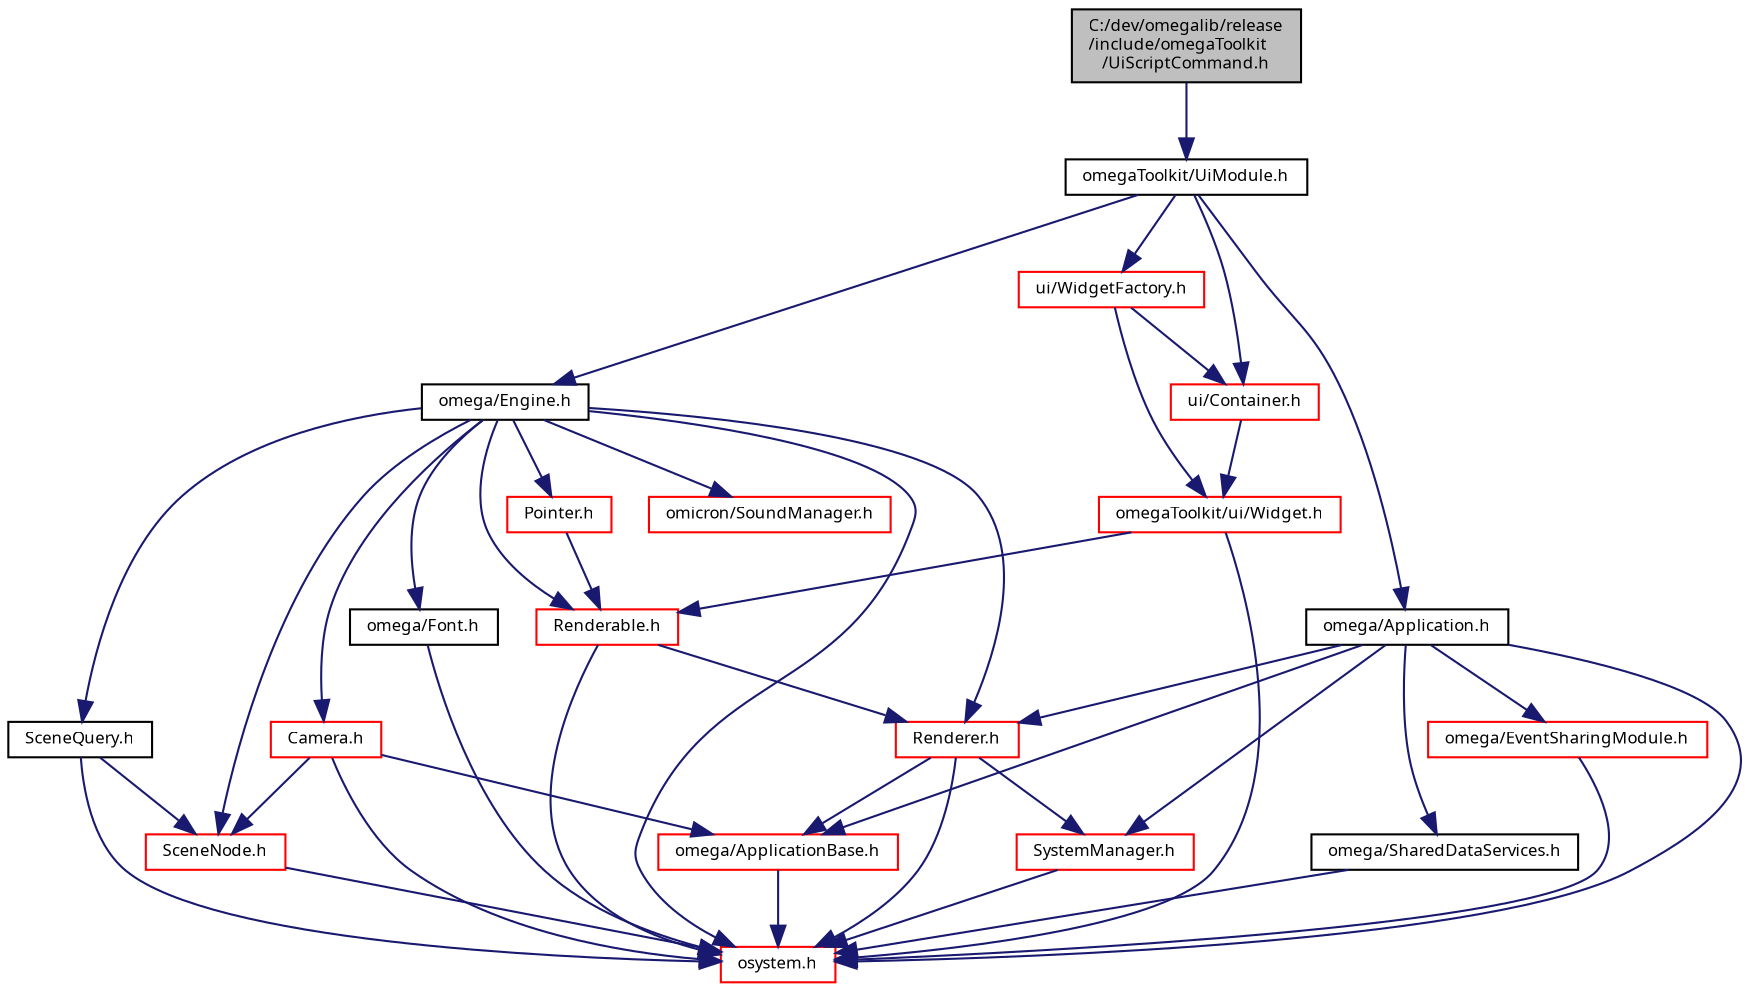 digraph "C:/dev/omegalib/release/include/omegaToolkit/UiScriptCommand.h"
{
  bgcolor="transparent";
  edge [fontname="FreeSans.ttf",fontsize="8",labelfontname="FreeSans.ttf",labelfontsize="8"];
  node [fontname="FreeSans.ttf",fontsize="8",shape=record];
  Node1 [label="C:/dev/omegalib/release\l/include/omegaToolkit\l/UiScriptCommand.h",height=0.2,width=0.4,color="black", fillcolor="grey75", style="filled", fontcolor="black"];
  Node1 -> Node2 [color="midnightblue",fontsize="8",style="solid",fontname="FreeSans.ttf"];
  Node2 [label="omegaToolkit/UiModule.h",height=0.2,width=0.4,color="black",URL="$_ui_module_8h.html"];
  Node2 -> Node3 [color="midnightblue",fontsize="8",style="solid",fontname="FreeSans.ttf"];
  Node3 [label="omega/Engine.h",height=0.2,width=0.4,color="black",URL="$_engine_8h.html"];
  Node3 -> Node4 [color="midnightblue",fontsize="8",style="solid",fontname="FreeSans.ttf"];
  Node4 [label="osystem.h",height=0.2,width=0.4,color="red",URL="$include_2omega_2osystem_8h.html"];
  Node3 -> Node5 [color="midnightblue",fontsize="8",style="solid",fontname="FreeSans.ttf"];
  Node5 [label="Renderer.h",height=0.2,width=0.4,color="red",URL="$_renderer_8h.html"];
  Node5 -> Node4 [color="midnightblue",fontsize="8",style="solid",fontname="FreeSans.ttf"];
  Node5 -> Node6 [color="midnightblue",fontsize="8",style="solid",fontname="FreeSans.ttf"];
  Node6 [label="omega/ApplicationBase.h",height=0.2,width=0.4,color="red",URL="$_application_base_8h.html"];
  Node6 -> Node4 [color="midnightblue",fontsize="8",style="solid",fontname="FreeSans.ttf"];
  Node5 -> Node7 [color="midnightblue",fontsize="8",style="solid",fontname="FreeSans.ttf"];
  Node7 [label="SystemManager.h",height=0.2,width=0.4,color="red",URL="$_system_manager_8h.html"];
  Node7 -> Node4 [color="midnightblue",fontsize="8",style="solid",fontname="FreeSans.ttf"];
  Node3 -> Node8 [color="midnightblue",fontsize="8",style="solid",fontname="FreeSans.ttf"];
  Node8 [label="SceneNode.h",height=0.2,width=0.4,color="red",URL="$_scene_node_8h.html"];
  Node8 -> Node4 [color="midnightblue",fontsize="8",style="solid",fontname="FreeSans.ttf"];
  Node3 -> Node9 [color="midnightblue",fontsize="8",style="solid",fontname="FreeSans.ttf"];
  Node9 [label="Pointer.h",height=0.2,width=0.4,color="red",URL="$_pointer_8h.html"];
  Node9 -> Node10 [color="midnightblue",fontsize="8",style="solid",fontname="FreeSans.ttf"];
  Node10 [label="Renderable.h",height=0.2,width=0.4,color="red",URL="$_renderable_8h.html"];
  Node10 -> Node4 [color="midnightblue",fontsize="8",style="solid",fontname="FreeSans.ttf"];
  Node10 -> Node5 [color="midnightblue",fontsize="8",style="solid",fontname="FreeSans.ttf"];
  Node3 -> Node10 [color="midnightblue",fontsize="8",style="solid",fontname="FreeSans.ttf"];
  Node3 -> Node11 [color="midnightblue",fontsize="8",style="solid",fontname="FreeSans.ttf"];
  Node11 [label="SceneQuery.h",height=0.2,width=0.4,color="black",URL="$_scene_query_8h.html"];
  Node11 -> Node4 [color="midnightblue",fontsize="8",style="solid",fontname="FreeSans.ttf"];
  Node11 -> Node8 [color="midnightblue",fontsize="8",style="solid",fontname="FreeSans.ttf"];
  Node3 -> Node12 [color="midnightblue",fontsize="8",style="solid",fontname="FreeSans.ttf"];
  Node12 [label="Camera.h",height=0.2,width=0.4,color="red",URL="$_camera_8h.html"];
  Node12 -> Node4 [color="midnightblue",fontsize="8",style="solid",fontname="FreeSans.ttf"];
  Node12 -> Node6 [color="midnightblue",fontsize="8",style="solid",fontname="FreeSans.ttf"];
  Node12 -> Node8 [color="midnightblue",fontsize="8",style="solid",fontname="FreeSans.ttf"];
  Node3 -> Node13 [color="midnightblue",fontsize="8",style="solid",fontname="FreeSans.ttf"];
  Node13 [label="omega/Font.h",height=0.2,width=0.4,color="black",URL="$_font_8h.html"];
  Node13 -> Node4 [color="midnightblue",fontsize="8",style="solid",fontname="FreeSans.ttf"];
  Node3 -> Node14 [color="midnightblue",fontsize="8",style="solid",fontname="FreeSans.ttf"];
  Node14 [label="omicron/SoundManager.h",height=0.2,width=0.4,color="red",URL="$_sound_manager_8h.html"];
  Node2 -> Node15 [color="midnightblue",fontsize="8",style="solid",fontname="FreeSans.ttf"];
  Node15 [label="omega/Application.h",height=0.2,width=0.4,color="black",URL="$_application_8h.html"];
  Node15 -> Node4 [color="midnightblue",fontsize="8",style="solid",fontname="FreeSans.ttf"];
  Node15 -> Node5 [color="midnightblue",fontsize="8",style="solid",fontname="FreeSans.ttf"];
  Node15 -> Node6 [color="midnightblue",fontsize="8",style="solid",fontname="FreeSans.ttf"];
  Node15 -> Node7 [color="midnightblue",fontsize="8",style="solid",fontname="FreeSans.ttf"];
  Node15 -> Node16 [color="midnightblue",fontsize="8",style="solid",fontname="FreeSans.ttf"];
  Node16 [label="omega/SharedDataServices.h",height=0.2,width=0.4,color="black",URL="$_shared_data_services_8h.html"];
  Node16 -> Node4 [color="midnightblue",fontsize="8",style="solid",fontname="FreeSans.ttf"];
  Node15 -> Node17 [color="midnightblue",fontsize="8",style="solid",fontname="FreeSans.ttf"];
  Node17 [label="omega/EventSharingModule.h",height=0.2,width=0.4,color="red",URL="$_event_sharing_module_8h.html"];
  Node17 -> Node4 [color="midnightblue",fontsize="8",style="solid",fontname="FreeSans.ttf"];
  Node2 -> Node18 [color="midnightblue",fontsize="8",style="solid",fontname="FreeSans.ttf"];
  Node18 [label="ui/Container.h",height=0.2,width=0.4,color="red",URL="$_container_8h.html"];
  Node18 -> Node19 [color="midnightblue",fontsize="8",style="solid",fontname="FreeSans.ttf"];
  Node19 [label="omegaToolkit/ui/Widget.h",height=0.2,width=0.4,color="red",URL="$_widget_8h.html"];
  Node19 -> Node4 [color="midnightblue",fontsize="8",style="solid",fontname="FreeSans.ttf"];
  Node19 -> Node10 [color="midnightblue",fontsize="8",style="solid",fontname="FreeSans.ttf"];
  Node2 -> Node20 [color="midnightblue",fontsize="8",style="solid",fontname="FreeSans.ttf"];
  Node20 [label="ui/WidgetFactory.h",height=0.2,width=0.4,color="red",URL="$_widget_factory_8h.html"];
  Node20 -> Node18 [color="midnightblue",fontsize="8",style="solid",fontname="FreeSans.ttf"];
  Node20 -> Node19 [color="midnightblue",fontsize="8",style="solid",fontname="FreeSans.ttf"];
}
